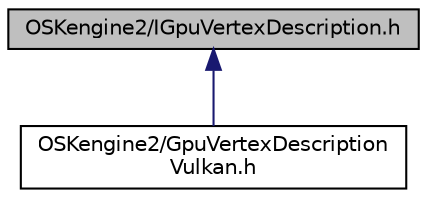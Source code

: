 digraph "OSKengine2/IGpuVertexDescription.h"
{
 // LATEX_PDF_SIZE
  edge [fontname="Helvetica",fontsize="10",labelfontname="Helvetica",labelfontsize="10"];
  node [fontname="Helvetica",fontsize="10",shape=record];
  Node1 [label="OSKengine2/IGpuVertexDescription.h",height=0.2,width=0.4,color="black", fillcolor="grey75", style="filled", fontcolor="black",tooltip=" "];
  Node1 -> Node2 [dir="back",color="midnightblue",fontsize="10",style="solid"];
  Node2 [label="OSKengine2/GpuVertexDescription\lVulkan.h",height=0.2,width=0.4,color="black", fillcolor="white", style="filled",URL="$_gpu_vertex_description_vulkan_8h.html",tooltip=" "];
}
